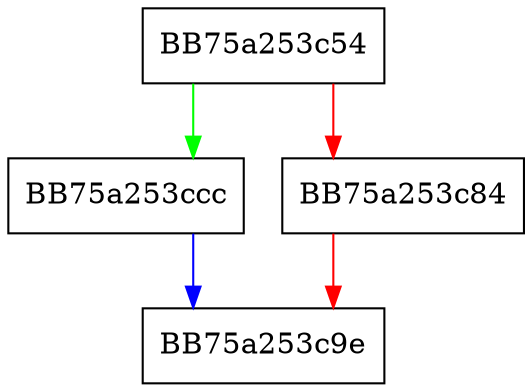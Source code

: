 digraph SafeCRCUpdateMultiple {
  node [shape="box"];
  graph [splines=ortho];
  BB75a253c54 -> BB75a253ccc [color="green"];
  BB75a253c54 -> BB75a253c84 [color="red"];
  BB75a253c84 -> BB75a253c9e [color="red"];
  BB75a253ccc -> BB75a253c9e [color="blue"];
}